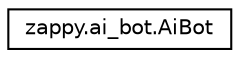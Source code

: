digraph "Graphical Class Hierarchy"
{
 // LATEX_PDF_SIZE
  edge [fontname="Helvetica",fontsize="10",labelfontname="Helvetica",labelfontsize="10"];
  node [fontname="Helvetica",fontsize="10",shape=record];
  rankdir="LR";
  Node0 [label="zappy.ai_bot.AiBot",height=0.2,width=0.4,color="black", fillcolor="white", style="filled",URL="$classzappy_1_1ai__bot_1_1AiBot.html",tooltip=" "];
}
